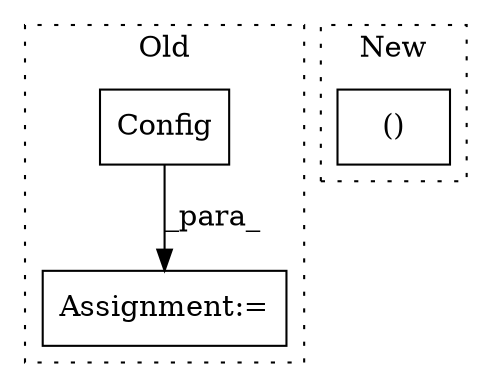 digraph G {
subgraph cluster0 {
1 [label="Config" a="32" s="2850,2918" l="7,1" shape="box"];
3 [label="Assignment:=" a="7" s="2836" l="1" shape="box"];
label = "Old";
style="dotted";
}
subgraph cluster1 {
2 [label="()" a="106" s="3100" l="21" shape="box"];
label = "New";
style="dotted";
}
1 -> 3 [label="_para_"];
}